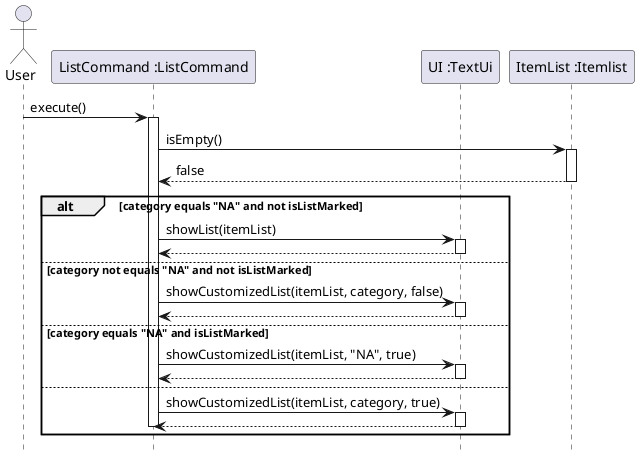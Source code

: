 @startuml
actor User
participant "ListCommand :ListCommand" as LC
participant "UI :TextUi" as UI
participant "ItemList :Itemlist" as IL

User -> LC : execute()
activate LC

LC -> IL : isEmpty()
activate IL
IL --> LC : false
deactivate IL

alt category equals "NA" and not isListMarked
    LC -> UI : showList(itemList)
    activate UI
    UI --> LC
    deactivate UI
else category not equals "NA" and not isListMarked
    LC -> UI : showCustomizedList(itemList, category, false)
    activate UI
    UI --> LC
    deactivate UI
else category equals "NA" and isListMarked
    LC -> UI : showCustomizedList(itemList, "NA", true)
    activate UI
    UI --> LC
    deactivate UI
else
    LC -> UI : showCustomizedList(itemList, category, true)
    activate UI
    UI --> LC
    deactivate UI
    deactivate LC
end

hide footbox
@enduml
